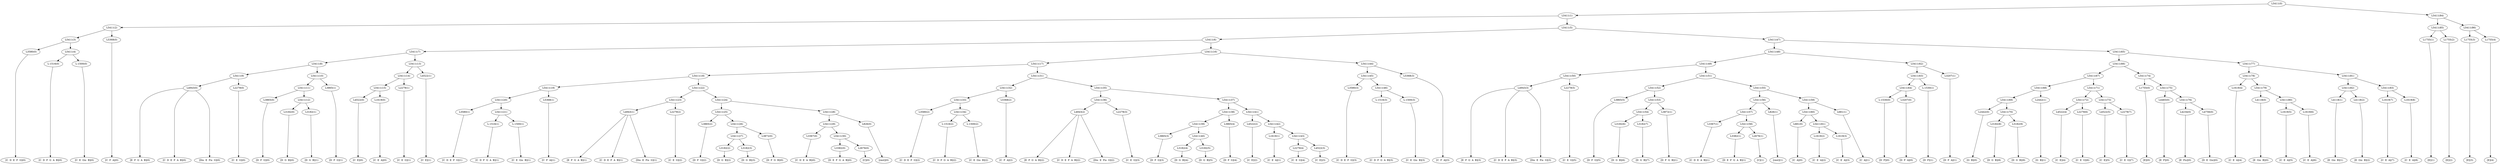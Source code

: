 digraph sample{
"L3580(0)"->"[C  D  E  F  G](0)"
"L-1516(0)"->"[C  D  F  G  A  B](0)"
"L-1500(0)"->"[C  E  Gis  B](0)"
"L5411(4)"->"L-1516(0)"
"L5411(4)"->"L-1500(0)"
"L5411(3)"->"L3580(0)"
"L5411(3)"->"L5411(4)"
"L5368(0)"->"[C  F  A](0)"
"L5411(2)"->"L5411(3)"
"L5411(2)"->"L5368(0)"
"L4943(0)"->"[E  F  G  A  B](0)"
"L4943(0)"->"[C  D  E  F  A  B](0)"
"L4943(0)"->"[Dis  E  Fis  G](0)"
"L2279(0)"->"[C  E  G](0)"
"L5411(9)"->"L4943(0)"
"L5411(9)"->"L2279(0)"
"L3865(0)"->"[D  F  G](0)"
"L3182(0)"->"[D  G  B](0)"
"L3182(1)"->"[D  G  B](1)"
"L5411(12)"->"L3182(0)"
"L5411(12)"->"L3182(1)"
"L5411(11)"->"L3865(0)"
"L5411(11)"->"L5411(12)"
"L3865(1)"->"[D  F  G](1)"
"L5411(10)"->"L5411(11)"
"L5411(10)"->"L3865(1)"
"L5411(8)"->"L5411(9)"
"L5411(8)"->"L5411(10)"
"L4522(0)"->"[C  E](0)"
"L1619(0)"->"[C  E  A](0)"
"L5411(15)"->"L4522(0)"
"L5411(15)"->"L1619(0)"
"L2279(1)"->"[C  E  G](1)"
"L5411(14)"->"L5411(15)"
"L5411(14)"->"L2279(1)"
"L4522(1)"->"[C  E](1)"
"L5411(13)"->"L5411(14)"
"L5411(13)"->"L4522(1)"
"L5411(7)"->"L5411(8)"
"L5411(7)"->"L5411(13)"
"L3580(1)"->"[C  D  E  F  G](1)"
"L-1516(1)"->"[C  D  F  G  A  B](1)"
"L-1500(1)"->"[C  E  Gis  B](1)"
"L5411(21)"->"L-1516(1)"
"L5411(21)"->"L-1500(1)"
"L5411(20)"->"L3580(1)"
"L5411(20)"->"L5411(21)"
"L5368(1)"->"[C  F  A](1)"
"L5411(19)"->"L5411(20)"
"L5411(19)"->"L5368(1)"
"L4943(1)"->"[E  F  G  A  B](1)"
"L4943(1)"->"[C  D  E  F  A  B](1)"
"L4943(1)"->"[Dis  E  Fis  G](1)"
"L2279(2)"->"[C  E  G](2)"
"L5411(23)"->"L4943(1)"
"L5411(23)"->"L2279(2)"
"L3865(2)"->"[D  F  G](2)"
"L3182(2)"->"[D  G  B](2)"
"L3182(3)"->"[D  G  B](3)"
"L5411(27)"->"L3182(2)"
"L5411(27)"->"L3182(3)"
"L3872(0)"->"[D  F  G  B](0)"
"L5411(26)"->"L5411(27)"
"L5411(26)"->"L3872(0)"
"L5411(25)"->"L3865(2)"
"L5411(25)"->"L5411(26)"
"L3367(0)"->"[C  D  E  A  B](0)"
"L3382(0)"->"[D  E  F  G  A  B](0)"
"L2676(0)"->"[C](0)"
"L5411(30)"->"L3382(0)"
"L5411(30)"->"L2676(0)"
"L5411(29)"->"L3367(0)"
"L5411(29)"->"L5411(30)"
"L826(0)"->"[rest](0)"
"L5411(28)"->"L5411(29)"
"L5411(28)"->"L826(0)"
"L5411(24)"->"L5411(25)"
"L5411(24)"->"L5411(28)"
"L5411(22)"->"L5411(23)"
"L5411(22)"->"L5411(24)"
"L5411(18)"->"L5411(19)"
"L5411(18)"->"L5411(22)"
"L3580(2)"->"[C  D  E  F  G](2)"
"L-1516(2)"->"[C  D  F  G  A  B](2)"
"L-1500(2)"->"[C  E  Gis  B](2)"
"L5411(34)"->"L-1516(2)"
"L5411(34)"->"L-1500(2)"
"L5411(33)"->"L3580(2)"
"L5411(33)"->"L5411(34)"
"L5368(2)"->"[C  F  A](2)"
"L5411(32)"->"L5411(33)"
"L5411(32)"->"L5368(2)"
"L4943(2)"->"[E  F  G  A  B](2)"
"L4943(2)"->"[C  D  E  F  A  B](2)"
"L4943(2)"->"[Dis  E  Fis  G](2)"
"L2279(3)"->"[C  E  G](3)"
"L5411(36)"->"L4943(2)"
"L5411(36)"->"L2279(3)"
"L3865(3)"->"[D  F  G](3)"
"L3182(4)"->"[D  G  B](4)"
"L3182(5)"->"[D  G  B](5)"
"L5411(40)"->"L3182(4)"
"L5411(40)"->"L3182(5)"
"L5411(39)"->"L3865(3)"
"L5411(39)"->"L5411(40)"
"L3865(4)"->"[D  F  G](4)"
"L5411(38)"->"L5411(39)"
"L5411(38)"->"L3865(4)"
"L4522(2)"->"[C  E](2)"
"L1619(1)"->"[C  E  A](1)"
"L2279(4)"->"[C  E  G](4)"
"L4522(3)"->"[C  E](3)"
"L5411(43)"->"L2279(4)"
"L5411(43)"->"L4522(3)"
"L5411(42)"->"L1619(1)"
"L5411(42)"->"L5411(43)"
"L5411(41)"->"L4522(2)"
"L5411(41)"->"L5411(42)"
"L5411(37)"->"L5411(38)"
"L5411(37)"->"L5411(41)"
"L5411(35)"->"L5411(36)"
"L5411(35)"->"L5411(37)"
"L5411(31)"->"L5411(32)"
"L5411(31)"->"L5411(35)"
"L5411(17)"->"L5411(18)"
"L5411(17)"->"L5411(31)"
"L3580(3)"->"[C  D  E  F  G](3)"
"L-1516(3)"->"[C  D  F  G  A  B](3)"
"L-1500(3)"->"[C  E  Gis  B](3)"
"L5411(46)"->"L-1516(3)"
"L5411(46)"->"L-1500(3)"
"L5411(45)"->"L3580(3)"
"L5411(45)"->"L5411(46)"
"L5368(3)"->"[C  F  A](3)"
"L5411(44)"->"L5411(45)"
"L5411(44)"->"L5368(3)"
"L5411(16)"->"L5411(17)"
"L5411(16)"->"L5411(44)"
"L5411(6)"->"L5411(7)"
"L5411(6)"->"L5411(16)"
"L4943(3)"->"[E  F  G  A  B](3)"
"L4943(3)"->"[C  D  E  F  A  B](3)"
"L4943(3)"->"[Dis  E  Fis  G](3)"
"L2279(5)"->"[C  E  G](5)"
"L5411(50)"->"L4943(3)"
"L5411(50)"->"L2279(5)"
"L3865(5)"->"[D  F  G](5)"
"L3182(6)"->"[D  G  B](6)"
"L3182(7)"->"[D  G  B](7)"
"L5411(54)"->"L3182(6)"
"L5411(54)"->"L3182(7)"
"L3872(1)"->"[D  F  G  B](1)"
"L5411(53)"->"L5411(54)"
"L5411(53)"->"L3872(1)"
"L5411(52)"->"L3865(5)"
"L5411(52)"->"L5411(53)"
"L3367(1)"->"[C  D  E  A  B](1)"
"L3382(1)"->"[D  E  F  G  A  B](1)"
"L2676(1)"->"[C](1)"
"L5411(58)"->"L3382(1)"
"L5411(58)"->"L2676(1)"
"L5411(57)"->"L3367(1)"
"L5411(57)"->"L5411(58)"
"L826(1)"->"[rest](1)"
"L5411(56)"->"L5411(57)"
"L5411(56)"->"L826(1)"
"L681(0)"->"[C  A](0)"
"L1619(2)"->"[C  E  A](2)"
"L1619(3)"->"[C  E  A](3)"
"L5411(61)"->"L1619(2)"
"L5411(61)"->"L1619(3)"
"L5411(60)"->"L681(0)"
"L5411(60)"->"L5411(61)"
"L681(1)"->"[C  A](1)"
"L5411(59)"->"L5411(60)"
"L5411(59)"->"L681(1)"
"L5411(55)"->"L5411(56)"
"L5411(55)"->"L5411(59)"
"L5411(51)"->"L5411(52)"
"L5411(51)"->"L5411(55)"
"L5411(49)"->"L5411(50)"
"L5411(49)"->"L5411(51)"
"L-1530(0)"->"[D  F](0)"
"L3207(0)"->"[D  F  A](0)"
"L5411(64)"->"L-1530(0)"
"L5411(64)"->"L3207(0)"
"L-1530(1)"->"[D  F](1)"
"L5411(63)"->"L5411(64)"
"L5411(63)"->"L-1530(1)"
"L3207(1)"->"[D  F  A](1)"
"L5411(62)"->"L5411(63)"
"L5411(62)"->"L3207(1)"
"L5411(48)"->"L5411(49)"
"L5411(48)"->"L5411(62)"
"L2442(0)"->"[G  B](0)"
"L3182(8)"->"[D  G  B](8)"
"L3182(9)"->"[D  G  B](9)"
"L5411(70)"->"L3182(8)"
"L5411(70)"->"L3182(9)"
"L5411(69)"->"L2442(0)"
"L5411(69)"->"L5411(70)"
"L2442(1)"->"[G  B](1)"
"L5411(68)"->"L5411(69)"
"L5411(68)"->"L2442(1)"
"L4522(4)"->"[C  E](4)"
"L2279(6)"->"[C  E  G](6)"
"L5411(72)"->"L4522(4)"
"L5411(72)"->"L2279(6)"
"L4522(5)"->"[C  E](5)"
"L2279(7)"->"[C  E  G](7)"
"L5411(73)"->"L4522(5)"
"L5411(73)"->"L2279(7)"
"L5411(71)"->"L5411(72)"
"L5411(71)"->"L5411(73)"
"L5411(67)"->"L5411(68)"
"L5411(67)"->"L5411(71)"
"L1755(0)"->"[E](0)"
"L4483(0)"->"[E  F](0)"
"L4234(0)"->"[E  Fis](0)"
"L4756(0)"->"[D  E  Gis](0)"
"L5411(76)"->"L4234(0)"
"L5411(76)"->"L4756(0)"
"L5411(75)"->"L4483(0)"
"L5411(75)"->"L5411(76)"
"L5411(74)"->"L1755(0)"
"L5411(74)"->"L5411(75)"
"L5411(66)"->"L5411(67)"
"L5411(66)"->"L5411(74)"
"L1619(4)"->"[C  E  A](4)"
"L4118(0)"->"[E  Gis  B](0)"
"L1619(5)"->"[C  E  A](5)"
"L1619(6)"->"[C  E  A](6)"
"L5411(80)"->"L1619(5)"
"L5411(80)"->"L1619(6)"
"L5411(79)"->"L4118(0)"
"L5411(79)"->"L5411(80)"
"L5411(78)"->"L1619(4)"
"L5411(78)"->"L5411(79)"
"L4118(1)"->"[E  Gis  B](1)"
"L4118(2)"->"[E  Gis  B](2)"
"L5411(82)"->"L4118(1)"
"L5411(82)"->"L4118(2)"
"L1619(7)"->"[C  E  A](7)"
"L1619(8)"->"[C  E  A](8)"
"L5411(83)"->"L1619(7)"
"L5411(83)"->"L1619(8)"
"L5411(81)"->"L5411(82)"
"L5411(81)"->"L5411(83)"
"L5411(77)"->"L5411(78)"
"L5411(77)"->"L5411(81)"
"L5411(65)"->"L5411(66)"
"L5411(65)"->"L5411(77)"
"L5411(47)"->"L5411(48)"
"L5411(47)"->"L5411(65)"
"L5411(5)"->"L5411(6)"
"L5411(5)"->"L5411(47)"
"L5411(1)"->"L5411(2)"
"L5411(1)"->"L5411(5)"
"L1755(1)"->"[E](1)"
"L1755(2)"->"[E](2)"
"L5411(85)"->"L1755(1)"
"L5411(85)"->"L1755(2)"
"L1755(3)"->"[E](3)"
"L1755(4)"->"[E](4)"
"L5411(86)"->"L1755(3)"
"L5411(86)"->"L1755(4)"
"L5411(84)"->"L5411(85)"
"L5411(84)"->"L5411(86)"
"L5411(0)"->"L5411(1)"
"L5411(0)"->"L5411(84)"
{rank = min; "L5411(0)"}
{rank = same; "L5411(1)"; "L5411(84)";}
{rank = same; "L5411(2)"; "L5411(5)"; "L5411(85)"; "L5411(86)";}
{rank = same; "L5411(3)"; "L5368(0)"; "L5411(6)"; "L5411(47)"; "L1755(1)"; "L1755(2)"; "L1755(3)"; "L1755(4)";}
{rank = same; "L3580(0)"; "L5411(4)"; "L5411(7)"; "L5411(16)"; "L5411(48)"; "L5411(65)";}
{rank = same; "L-1516(0)"; "L-1500(0)"; "L5411(8)"; "L5411(13)"; "L5411(17)"; "L5411(44)"; "L5411(49)"; "L5411(62)"; "L5411(66)"; "L5411(77)";}
{rank = same; "L5411(9)"; "L5411(10)"; "L5411(14)"; "L4522(1)"; "L5411(18)"; "L5411(31)"; "L5411(45)"; "L5368(3)"; "L5411(50)"; "L5411(51)"; "L5411(63)"; "L3207(1)"; "L5411(67)"; "L5411(74)"; "L5411(78)"; "L5411(81)";}
{rank = same; "L4943(0)"; "L2279(0)"; "L5411(11)"; "L3865(1)"; "L5411(15)"; "L2279(1)"; "L5411(19)"; "L5411(22)"; "L5411(32)"; "L5411(35)"; "L3580(3)"; "L5411(46)"; "L4943(3)"; "L2279(5)"; "L5411(52)"; "L5411(55)"; "L5411(64)"; "L-1530(1)"; "L5411(68)"; "L5411(71)"; "L1755(0)"; "L5411(75)"; "L1619(4)"; "L5411(79)"; "L5411(82)"; "L5411(83)";}
{rank = same; "L3865(0)"; "L5411(12)"; "L4522(0)"; "L1619(0)"; "L5411(20)"; "L5368(1)"; "L5411(23)"; "L5411(24)"; "L5411(33)"; "L5368(2)"; "L5411(36)"; "L5411(37)"; "L-1516(3)"; "L-1500(3)"; "L3865(5)"; "L5411(53)"; "L5411(56)"; "L5411(59)"; "L-1530(0)"; "L3207(0)"; "L5411(69)"; "L2442(1)"; "L5411(72)"; "L5411(73)"; "L4483(0)"; "L5411(76)"; "L4118(0)"; "L5411(80)"; "L4118(1)"; "L4118(2)"; "L1619(7)"; "L1619(8)";}
{rank = same; "L3182(0)"; "L3182(1)"; "L3580(1)"; "L5411(21)"; "L4943(1)"; "L2279(2)"; "L5411(25)"; "L5411(28)"; "L3580(2)"; "L5411(34)"; "L4943(2)"; "L2279(3)"; "L5411(38)"; "L5411(41)"; "L5411(54)"; "L3872(1)"; "L5411(57)"; "L826(1)"; "L5411(60)"; "L681(1)"; "L2442(0)"; "L5411(70)"; "L4522(4)"; "L2279(6)"; "L4522(5)"; "L2279(7)"; "L4234(0)"; "L4756(0)"; "L1619(5)"; "L1619(6)";}
{rank = same; "L-1516(1)"; "L-1500(1)"; "L3865(2)"; "L5411(26)"; "L5411(29)"; "L826(0)"; "L-1516(2)"; "L-1500(2)"; "L5411(39)"; "L3865(4)"; "L4522(2)"; "L5411(42)"; "L3182(6)"; "L3182(7)"; "L3367(1)"; "L5411(58)"; "L681(0)"; "L5411(61)"; "L3182(8)"; "L3182(9)";}
{rank = same; "L5411(27)"; "L3872(0)"; "L3367(0)"; "L5411(30)"; "L3865(3)"; "L5411(40)"; "L1619(1)"; "L5411(43)"; "L3382(1)"; "L2676(1)"; "L1619(2)"; "L1619(3)";}
{rank = same; "L3182(2)"; "L3182(3)"; "L3382(0)"; "L2676(0)"; "L3182(4)"; "L3182(5)"; "L2279(4)"; "L4522(3)";}
{rank = max; "[C  A](0)"; "[C  A](1)"; "[C  D  E  A  B](0)"; "[C  D  E  A  B](1)"; "[C  D  E  F  A  B](0)"; "[C  D  E  F  A  B](1)"; "[C  D  E  F  A  B](2)"; "[C  D  E  F  A  B](3)"; "[C  D  E  F  G](0)"; "[C  D  E  F  G](1)"; "[C  D  E  F  G](2)"; "[C  D  E  F  G](3)"; "[C  D  F  G  A  B](0)"; "[C  D  F  G  A  B](1)"; "[C  D  F  G  A  B](2)"; "[C  D  F  G  A  B](3)"; "[C  E  A](0)"; "[C  E  A](1)"; "[C  E  A](2)"; "[C  E  A](3)"; "[C  E  A](4)"; "[C  E  A](5)"; "[C  E  A](6)"; "[C  E  A](7)"; "[C  E  A](8)"; "[C  E  G](0)"; "[C  E  G](1)"; "[C  E  G](2)"; "[C  E  G](3)"; "[C  E  G](4)"; "[C  E  G](5)"; "[C  E  G](6)"; "[C  E  G](7)"; "[C  E  Gis  B](0)"; "[C  E  Gis  B](1)"; "[C  E  Gis  B](2)"; "[C  E  Gis  B](3)"; "[C  E](0)"; "[C  E](1)"; "[C  E](2)"; "[C  E](3)"; "[C  E](4)"; "[C  E](5)"; "[C  F  A](0)"; "[C  F  A](1)"; "[C  F  A](2)"; "[C  F  A](3)"; "[C](0)"; "[C](1)"; "[D  E  F  G  A  B](0)"; "[D  E  F  G  A  B](1)"; "[D  E  Gis](0)"; "[D  F  A](0)"; "[D  F  A](1)"; "[D  F  G  B](0)"; "[D  F  G  B](1)"; "[D  F  G](0)"; "[D  F  G](1)"; "[D  F  G](2)"; "[D  F  G](3)"; "[D  F  G](4)"; "[D  F  G](5)"; "[D  F](0)"; "[D  F](1)"; "[D  G  B](0)"; "[D  G  B](1)"; "[D  G  B](2)"; "[D  G  B](3)"; "[D  G  B](4)"; "[D  G  B](5)"; "[D  G  B](6)"; "[D  G  B](7)"; "[D  G  B](8)"; "[D  G  B](9)"; "[Dis  E  Fis  G](0)"; "[Dis  E  Fis  G](1)"; "[Dis  E  Fis  G](2)"; "[Dis  E  Fis  G](3)"; "[E  F  G  A  B](0)"; "[E  F  G  A  B](1)"; "[E  F  G  A  B](2)"; "[E  F  G  A  B](3)"; "[E  F](0)"; "[E  Fis](0)"; "[E  Gis  B](0)"; "[E  Gis  B](1)"; "[E  Gis  B](2)"; "[E](0)"; "[E](1)"; "[E](2)"; "[E](3)"; "[E](4)"; "[G  B](0)"; "[G  B](1)"; "[rest](0)"; "[rest](1)";}
}